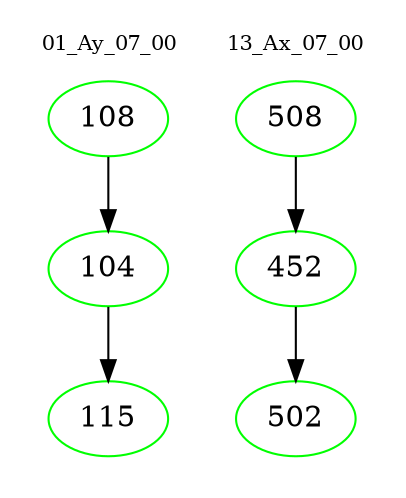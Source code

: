 digraph{
subgraph cluster_0 {
color = white
label = "01_Ay_07_00";
fontsize=10;
T0_108 [label="108", color="green"]
T0_108 -> T0_104 [color="black"]
T0_104 [label="104", color="green"]
T0_104 -> T0_115 [color="black"]
T0_115 [label="115", color="green"]
}
subgraph cluster_1 {
color = white
label = "13_Ax_07_00";
fontsize=10;
T1_508 [label="508", color="green"]
T1_508 -> T1_452 [color="black"]
T1_452 [label="452", color="green"]
T1_452 -> T1_502 [color="black"]
T1_502 [label="502", color="green"]
}
}
